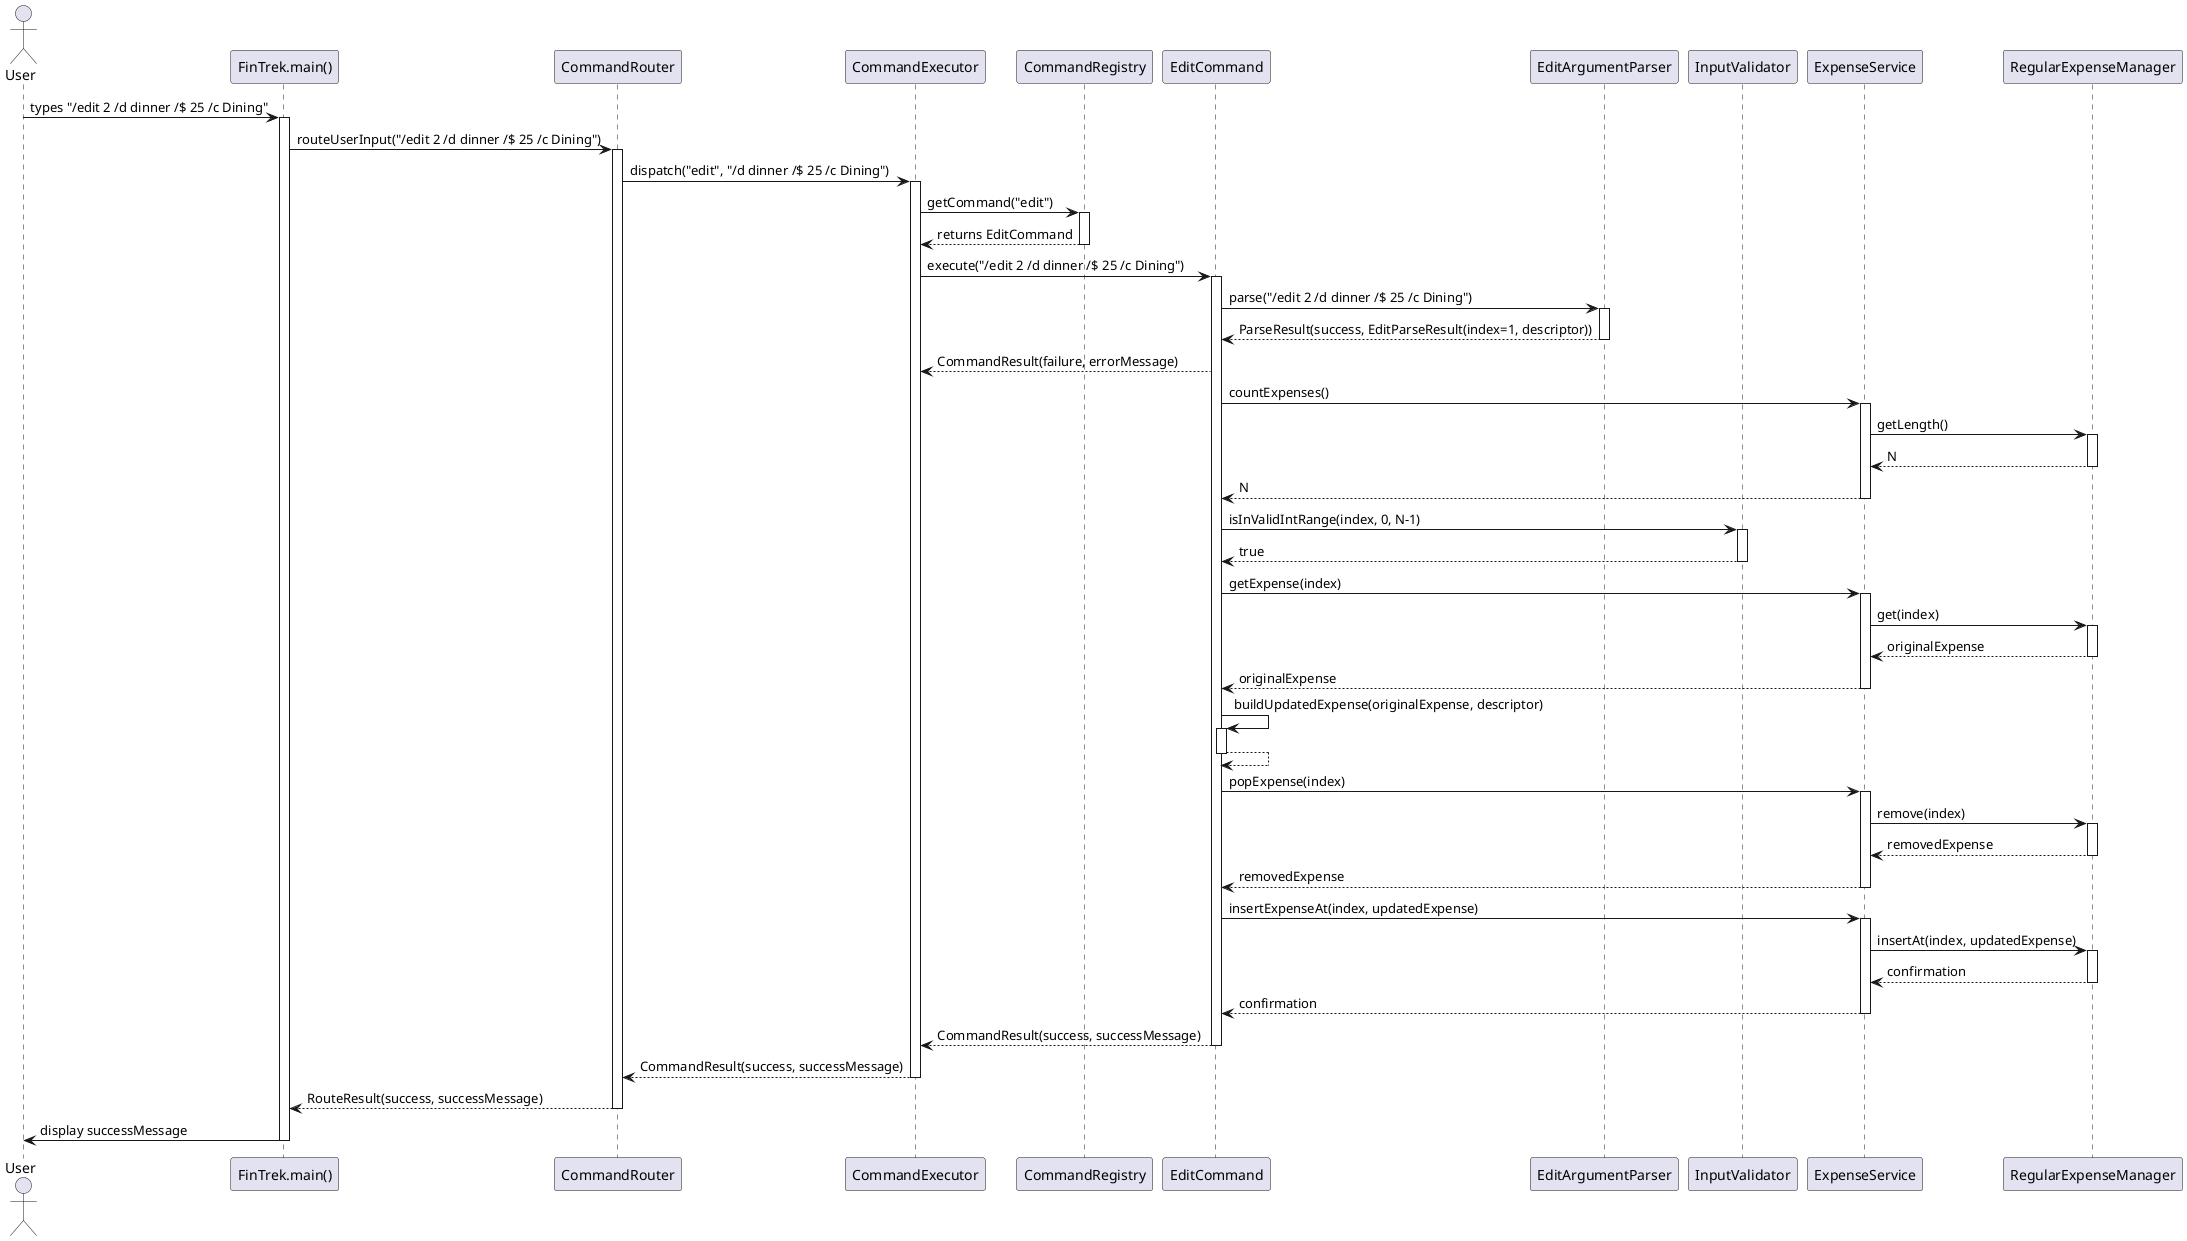 @startuml editCommand.puml
actor User
participant "FinTrek.main()" as FinTrek
participant "CommandRouter" as Router
participant "CommandExecutor" as Executor
participant "CommandRegistry" as Registry
participant "EditCommand" as EditCmd
participant "EditArgumentParser" as Parser
participant "InputValidator" as Validator
participant "ExpenseService" as ExpenseSvc
participant "RegularExpenseManager" as RegExpMgr

User -> FinTrek : types "/edit 2 /d dinner /$ 25 /c Dining"
activate FinTrek

FinTrek -> Router : routeUserInput("/edit 2 /d dinner /$ 25 /c Dining")
activate Router

Router -> Executor : dispatch("edit", "/d dinner /$ 25 /c Dining")
activate Executor

Executor -> Registry : getCommand("edit")
activate Registry

Registry --> Executor : returns EditCommand
deactivate Registry

Executor -> EditCmd : execute("/edit 2 /d dinner /$ 25 /c Dining")
activate EditCmd

EditCmd -> Parser : parse("/edit 2 /d dinner /$ 25 /c Dining")
activate Parser

Parser --> EditCmd : ParseResult(success, EditParseResult(index=1, descriptor))
deactivate Parser

EditCmd --> Executor : CommandResult(failure, errorMessage)
EditCmd -> ExpenseSvc : countExpenses()
activate ExpenseSvc

ExpenseSvc -> RegExpMgr : getLength()
activate RegExpMgr

RegExpMgr --> ExpenseSvc : N
deactivate RegExpMgr

ExpenseSvc --> EditCmd : N
deactivate ExpenseSvc

EditCmd -> Validator : isInValidIntRange(index, 0, N-1)
activate Validator

Validator --> EditCmd : true
deactivate Validator

EditCmd -> ExpenseSvc : getExpense(index)
activate ExpenseSvc

ExpenseSvc -> RegExpMgr : get(index)
activate RegExpMgr

RegExpMgr --> ExpenseSvc : originalExpense
deactivate RegExpMgr

ExpenseSvc --> EditCmd : originalExpense
deactivate ExpenseSvc

EditCmd -> EditCmd : buildUpdatedExpense(originalExpense, descriptor)
activate EditCmd

EditCmd --> EditCmd
deactivate EditCmd

EditCmd -> ExpenseSvc : popExpense(index)
activate ExpenseSvc

ExpenseSvc -> RegExpMgr : remove(index)
activate RegExpMgr

RegExpMgr --> ExpenseSvc : removedExpense
deactivate RegExpMgr

ExpenseSvc --> EditCmd : removedExpense
deactivate ExpenseSvc

EditCmd -> ExpenseSvc : insertExpenseAt(index, updatedExpense)
activate ExpenseSvc

ExpenseSvc -> RegExpMgr : insertAt(index, updatedExpense)
activate RegExpMgr

RegExpMgr --> ExpenseSvc : confirmation
deactivate RegExpMgr

ExpenseSvc --> EditCmd : confirmation
deactivate ExpenseSvc

EditCmd --> Executor : CommandResult(success, successMessage)

deactivate EditCmd

Executor --> Router : CommandResult(success, successMessage)
deactivate Executor

Router --> FinTrek : RouteResult(success, successMessage)
deactivate Router

FinTrek -> User : display successMessage
deactivate FinTrek
@enduml
